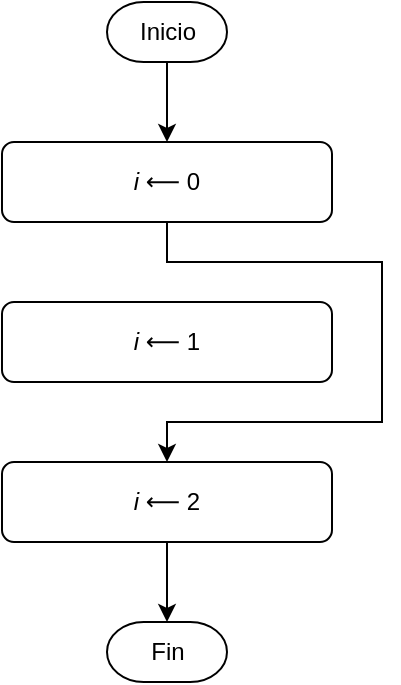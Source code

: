 <mxfile version="28.2.8">
  <diagram id="C5RBs43oDa-KdzZeNtuy" name="Page-1">
    <mxGraphModel dx="1042" dy="590" grid="1" gridSize="10" guides="1" tooltips="1" connect="1" arrows="1" fold="1" page="1" pageScale="1" pageWidth="827" pageHeight="1169" math="1" shadow="0">
      <root>
        <mxCell id="WIyWlLk6GJQsqaUBKTNV-0" />
        <mxCell id="WIyWlLk6GJQsqaUBKTNV-1" parent="WIyWlLk6GJQsqaUBKTNV-0" />
        <mxCell id="r5yOtihJSsLlnsJsQTZW-8" style="edgeStyle=orthogonalEdgeStyle;rounded=0;orthogonalLoop=1;jettySize=auto;html=1;exitX=0.5;exitY=1;exitDx=0;exitDy=0;entryX=0.5;entryY=0;entryDx=0;entryDy=0;" parent="WIyWlLk6GJQsqaUBKTNV-1" source="r5yOtihJSsLlnsJsQTZW-1" target="r5yOtihJSsLlnsJsQTZW-3" edge="1">
          <mxGeometry relative="1" as="geometry">
            <Array as="points">
              <mxPoint x="363" y="240" />
              <mxPoint x="470" y="240" />
              <mxPoint x="470" y="320" />
              <mxPoint x="363" y="320" />
            </Array>
          </mxGeometry>
        </mxCell>
        <mxCell id="r5yOtihJSsLlnsJsQTZW-1" value="&lt;span class=&quot;math inline&quot;&gt;&lt;span class=&quot;katex&quot;&gt;&lt;span aria-hidden=&quot;true&quot; class=&quot;katex-html&quot;&gt;&lt;span class=&quot;base&quot;&gt;&lt;span class=&quot;mord mathnormal&quot;&gt;&lt;i&gt;i&lt;/i&gt;&lt;/span&gt;&lt;span style=&quot;margin-right: 0.278em;&quot; class=&quot;mspace&quot;&gt;&lt;/span&gt;&lt;span class=&quot;mrel&quot;&gt;⟵&lt;/span&gt;&lt;span style=&quot;margin-right: 0.278em;&quot; class=&quot;mspace&quot;&gt;&lt;/span&gt;&lt;/span&gt;&lt;span class=&quot;base&quot;&gt;&lt;span style=&quot;height: 0.644em;&quot; class=&quot;strut&quot;&gt;&lt;/span&gt;&lt;span class=&quot;mord&quot;&gt;0&lt;/span&gt;&lt;/span&gt;&lt;/span&gt;&lt;/span&gt;&lt;/span&gt;" style="rounded=1;whiteSpace=wrap;html=1;" parent="WIyWlLk6GJQsqaUBKTNV-1" vertex="1">
          <mxGeometry x="280" y="180" width="165" height="40" as="geometry" />
        </mxCell>
        <mxCell id="r5yOtihJSsLlnsJsQTZW-2" value="&lt;span class=&quot;math inline&quot;&gt;&lt;span class=&quot;katex&quot;&gt;&lt;span aria-hidden=&quot;true&quot; class=&quot;katex-html&quot;&gt;&lt;span class=&quot;base&quot;&gt;&lt;span class=&quot;mord mathnormal&quot;&gt;&lt;i&gt;i&lt;/i&gt;&lt;/span&gt;&lt;span style=&quot;margin-right: 0.278em;&quot; class=&quot;mspace&quot;&gt;&lt;/span&gt;&lt;span class=&quot;mrel&quot;&gt;⟵&lt;/span&gt;&lt;span style=&quot;margin-right: 0.278em;&quot; class=&quot;mspace&quot;&gt;&lt;/span&gt;&lt;/span&gt;&lt;span class=&quot;base&quot;&gt;&lt;span style=&quot;height: 0.644em;&quot; class=&quot;strut&quot;&gt;&lt;/span&gt;&lt;span class=&quot;mord&quot;&gt;1&lt;/span&gt;&lt;/span&gt;&lt;/span&gt;&lt;/span&gt;&lt;/span&gt;" style="rounded=1;whiteSpace=wrap;html=1;" parent="WIyWlLk6GJQsqaUBKTNV-1" vertex="1">
          <mxGeometry x="280" y="260" width="165" height="40" as="geometry" />
        </mxCell>
        <mxCell id="r5yOtihJSsLlnsJsQTZW-9" style="edgeStyle=orthogonalEdgeStyle;rounded=0;orthogonalLoop=1;jettySize=auto;html=1;exitX=0.5;exitY=1;exitDx=0;exitDy=0;entryX=0.5;entryY=0;entryDx=0;entryDy=0;entryPerimeter=0;" parent="WIyWlLk6GJQsqaUBKTNV-1" source="r5yOtihJSsLlnsJsQTZW-3" target="r5yOtihJSsLlnsJsQTZW-5" edge="1">
          <mxGeometry relative="1" as="geometry" />
        </mxCell>
        <mxCell id="r5yOtihJSsLlnsJsQTZW-3" value="&lt;span class=&quot;math inline&quot;&gt;&lt;span class=&quot;katex&quot;&gt;&lt;span aria-hidden=&quot;true&quot; class=&quot;katex-html&quot;&gt;&lt;span class=&quot;base&quot;&gt;&lt;span class=&quot;mord mathnormal&quot;&gt;&lt;i&gt;i&lt;/i&gt;&lt;/span&gt;&lt;span style=&quot;margin-right: 0.278em;&quot; class=&quot;mspace&quot;&gt;&lt;/span&gt;&lt;span class=&quot;mrel&quot;&gt;⟵&lt;/span&gt;&lt;span style=&quot;margin-right: 0.278em;&quot; class=&quot;mspace&quot;&gt;&lt;/span&gt;&lt;/span&gt;&lt;span class=&quot;base&quot;&gt;&lt;span style=&quot;height: 0.644em;&quot; class=&quot;strut&quot;&gt;&lt;/span&gt;&lt;span class=&quot;mord&quot;&gt;2&lt;/span&gt;&lt;/span&gt;&lt;/span&gt;&lt;/span&gt;&lt;/span&gt;" style="rounded=1;whiteSpace=wrap;html=1;" parent="WIyWlLk6GJQsqaUBKTNV-1" vertex="1">
          <mxGeometry x="280" y="340" width="165" height="40" as="geometry" />
        </mxCell>
        <mxCell id="r5yOtihJSsLlnsJsQTZW-7" style="edgeStyle=orthogonalEdgeStyle;rounded=0;orthogonalLoop=1;jettySize=auto;html=1;exitX=0.5;exitY=1;exitDx=0;exitDy=0;exitPerimeter=0;entryX=0.5;entryY=0;entryDx=0;entryDy=0;" parent="WIyWlLk6GJQsqaUBKTNV-1" source="r5yOtihJSsLlnsJsQTZW-4" target="r5yOtihJSsLlnsJsQTZW-1" edge="1">
          <mxGeometry relative="1" as="geometry" />
        </mxCell>
        <mxCell id="r5yOtihJSsLlnsJsQTZW-4" value="Inicio" style="strokeWidth=1;html=1;shape=mxgraph.flowchart.terminator;whiteSpace=wrap;" parent="WIyWlLk6GJQsqaUBKTNV-1" vertex="1">
          <mxGeometry x="332.5" y="110" width="60" height="30" as="geometry" />
        </mxCell>
        <mxCell id="r5yOtihJSsLlnsJsQTZW-5" value="Fin" style="strokeWidth=1;html=1;shape=mxgraph.flowchart.terminator;whiteSpace=wrap;" parent="WIyWlLk6GJQsqaUBKTNV-1" vertex="1">
          <mxGeometry x="332.5" y="420" width="60" height="30" as="geometry" />
        </mxCell>
      </root>
    </mxGraphModel>
  </diagram>
</mxfile>
